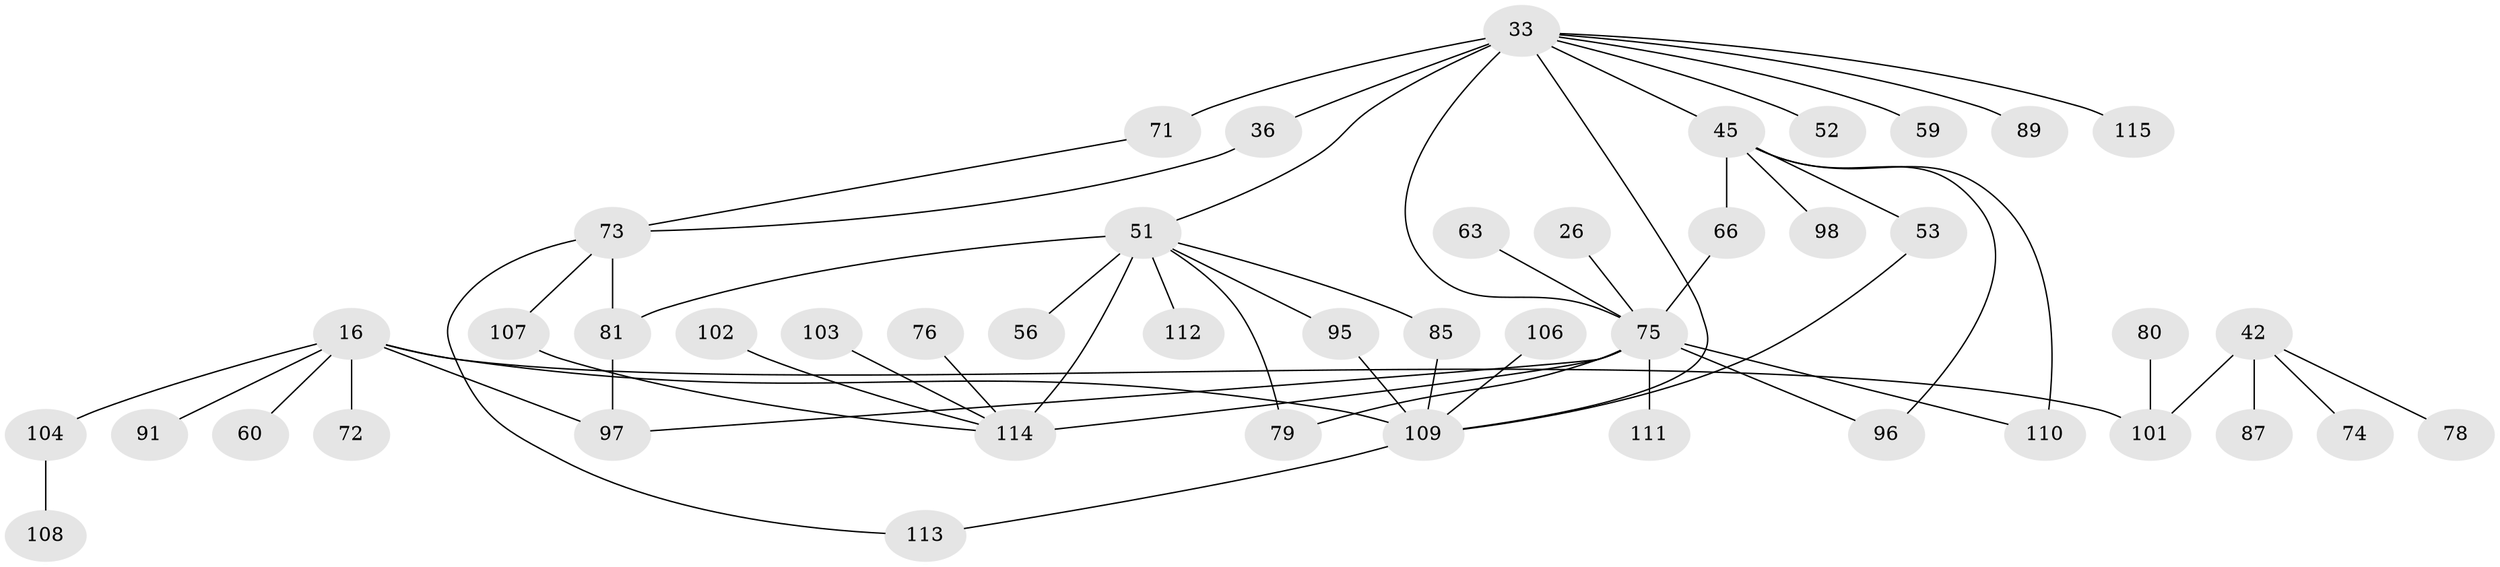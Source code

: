 // original degree distribution, {3: 0.19130434782608696, 4: 0.12173913043478261, 7: 0.008695652173913044, 6: 0.008695652173913044, 5: 0.05217391304347826, 2: 0.33043478260869563, 1: 0.28695652173913044}
// Generated by graph-tools (version 1.1) at 2025/46/03/04/25 21:46:11]
// undirected, 46 vertices, 59 edges
graph export_dot {
graph [start="1"]
  node [color=gray90,style=filled];
  16 [super="+5"];
  26;
  33 [super="+27"];
  36 [super="+29"];
  42;
  45 [super="+15+24"];
  51 [super="+10+46"];
  52;
  53;
  56;
  59;
  60 [super="+30"];
  63;
  66 [super="+65"];
  71 [super="+38"];
  72;
  73 [super="+44"];
  74;
  75 [super="+32+21+12+64"];
  76;
  78;
  79 [super="+20"];
  80;
  81 [super="+41"];
  85 [super="+23+70"];
  87 [super="+68"];
  89;
  91;
  95;
  96 [super="+86"];
  97 [super="+39+90+93"];
  98 [super="+25"];
  101 [super="+18"];
  102;
  103;
  104;
  106;
  107 [super="+84+99"];
  108;
  109 [super="+4+77"];
  110 [super="+92"];
  111;
  112 [super="+47"];
  113;
  114 [super="+105"];
  115;
  16 -- 91;
  16 -- 104;
  16 -- 101;
  16 -- 72;
  16 -- 109 [weight=2];
  16 -- 97;
  16 -- 60;
  26 -- 75;
  33 -- 71 [weight=2];
  33 -- 36;
  33 -- 109;
  33 -- 115;
  33 -- 52;
  33 -- 89;
  33 -- 59;
  33 -- 45;
  33 -- 75 [weight=2];
  33 -- 51;
  36 -- 73;
  42 -- 74;
  42 -- 78;
  42 -- 101 [weight=2];
  42 -- 87;
  45 -- 53;
  45 -- 110 [weight=2];
  45 -- 98;
  45 -- 66;
  45 -- 96;
  51 -- 95;
  51 -- 81 [weight=2];
  51 -- 114 [weight=2];
  51 -- 56;
  51 -- 79;
  51 -- 112;
  51 -- 85;
  53 -- 109;
  63 -- 75;
  66 -- 75;
  71 -- 73;
  73 -- 81 [weight=2];
  73 -- 113;
  73 -- 107;
  75 -- 79;
  75 -- 110;
  75 -- 97;
  75 -- 111;
  75 -- 114 [weight=2];
  75 -- 96;
  76 -- 114;
  80 -- 101;
  81 -- 97;
  85 -- 109;
  95 -- 109;
  102 -- 114;
  103 -- 114;
  104 -- 108;
  106 -- 109;
  107 -- 114;
  109 -- 113;
}
